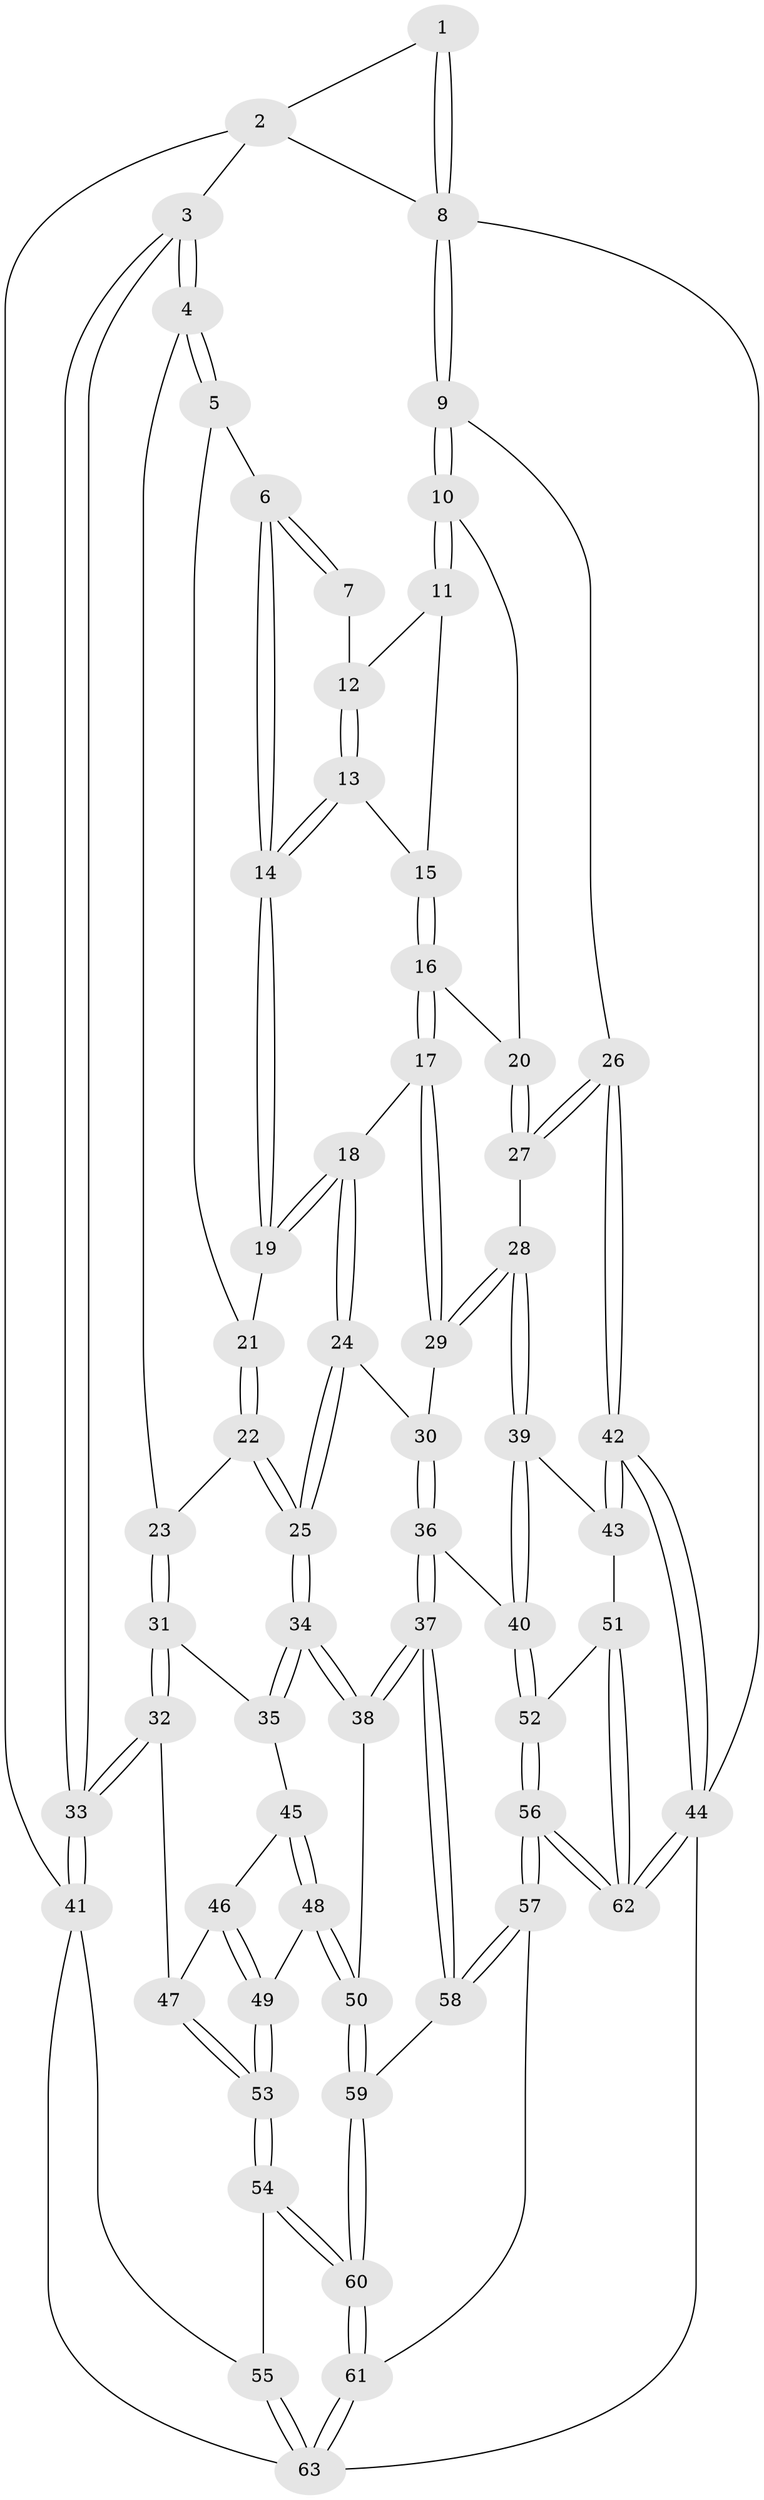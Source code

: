// Generated by graph-tools (version 1.1) at 2025/11/02/27/25 16:11:58]
// undirected, 63 vertices, 154 edges
graph export_dot {
graph [start="1"]
  node [color=gray90,style=filled];
  1 [pos="+0.6138544555947724+0"];
  2 [pos="+0+0"];
  3 [pos="+0+0"];
  4 [pos="+0+0.08645185093578141"];
  5 [pos="+0.3276460785720714+0.15489573607100682"];
  6 [pos="+0.4373043803523626+0.09882229794585866"];
  7 [pos="+0.6137885544535276+0"];
  8 [pos="+1+0"];
  9 [pos="+1+0"];
  10 [pos="+0.8796983878229149+0.16218947179799983"];
  11 [pos="+0.6617287212252225+0"];
  12 [pos="+0.6486421004131021+0"];
  13 [pos="+0.6114512895124495+0.147441325086609"];
  14 [pos="+0.5652942443110061+0.26675992342174026"];
  15 [pos="+0.72940862987161+0.21052379410214597"];
  16 [pos="+0.7896783679751807+0.3145294683255808"];
  17 [pos="+0.7830481784034931+0.32310667764462947"];
  18 [pos="+0.5660808959869039+0.2916734047738996"];
  19 [pos="+0.5657939811928009+0.2910230209199169"];
  20 [pos="+0.8230916674354967+0.28873469546524133"];
  21 [pos="+0.3778479930113623+0.23691367510234754"];
  22 [pos="+0.3509448769704995+0.40128968085014094"];
  23 [pos="+0.24271029769289756+0.38728643021388004"];
  24 [pos="+0.5031724195131726+0.42205957417017914"];
  25 [pos="+0.41841740117902787+0.4501461498004453"];
  26 [pos="+1+0.3997030632017582"];
  27 [pos="+1+0.3995077672696828"];
  28 [pos="+0.8062613347746727+0.5084965750621774"];
  29 [pos="+0.7877797765721167+0.4126314849634403"];
  30 [pos="+0.5321446779241793+0.44821143594275414"];
  31 [pos="+0.19302600877213572+0.5154300547856332"];
  32 [pos="+0.06267844537814599+0.5977552844046129"];
  33 [pos="+0+0.5614950051344404"];
  34 [pos="+0.38202108750925323+0.5824875299070995"];
  35 [pos="+0.3469251962178443+0.5935045233957054"];
  36 [pos="+0.6757302262132205+0.6320159945942454"];
  37 [pos="+0.5581738010067049+0.7210225361837463"];
  38 [pos="+0.413449118807377+0.6170317854114161"];
  39 [pos="+0.7883116382235561+0.5764693791204695"];
  40 [pos="+0.6930782964973312+0.6295884428600156"];
  41 [pos="+0+0.7830512645733987"];
  42 [pos="+1+0.7341892998157823"];
  43 [pos="+0.8606789864049952+0.6255874394425263"];
  44 [pos="+1+1"];
  45 [pos="+0.3408849101849239+0.5999389358899859"];
  46 [pos="+0.244727239723977+0.6263390947899534"];
  47 [pos="+0.07555622170076208+0.6094312890894107"];
  48 [pos="+0.2720368727190981+0.7350726682237785"];
  49 [pos="+0.2249093446035276+0.7339764214026238"];
  50 [pos="+0.33478417284398687+0.7949987126841679"];
  51 [pos="+0.8661276929762644+0.8672950314644465"];
  52 [pos="+0.7228517189186265+0.7004367556947609"];
  53 [pos="+0.17728515549419332+0.739091253049837"];
  54 [pos="+0.13576253333892646+0.8935703102898729"];
  55 [pos="+0.11923705146162113+0.904210182811066"];
  56 [pos="+0.7702265662047133+1"];
  57 [pos="+0.7274498576883696+1"];
  58 [pos="+0.5515904569725704+0.7439959429631892"];
  59 [pos="+0.37012226933011344+0.8523385412049489"];
  60 [pos="+0.34873565841598536+0.9170963528766721"];
  61 [pos="+0.45361938999461987+1"];
  62 [pos="+1+1"];
  63 [pos="+0.10771635378019065+1"];
  1 -- 2;
  1 -- 8;
  1 -- 8;
  2 -- 3;
  2 -- 8;
  2 -- 41;
  3 -- 4;
  3 -- 4;
  3 -- 33;
  3 -- 33;
  4 -- 5;
  4 -- 5;
  4 -- 23;
  5 -- 6;
  5 -- 21;
  6 -- 7;
  6 -- 7;
  6 -- 14;
  6 -- 14;
  7 -- 12;
  8 -- 9;
  8 -- 9;
  8 -- 44;
  9 -- 10;
  9 -- 10;
  9 -- 26;
  10 -- 11;
  10 -- 11;
  10 -- 20;
  11 -- 12;
  11 -- 15;
  12 -- 13;
  12 -- 13;
  13 -- 14;
  13 -- 14;
  13 -- 15;
  14 -- 19;
  14 -- 19;
  15 -- 16;
  15 -- 16;
  16 -- 17;
  16 -- 17;
  16 -- 20;
  17 -- 18;
  17 -- 29;
  17 -- 29;
  18 -- 19;
  18 -- 19;
  18 -- 24;
  18 -- 24;
  19 -- 21;
  20 -- 27;
  20 -- 27;
  21 -- 22;
  21 -- 22;
  22 -- 23;
  22 -- 25;
  22 -- 25;
  23 -- 31;
  23 -- 31;
  24 -- 25;
  24 -- 25;
  24 -- 30;
  25 -- 34;
  25 -- 34;
  26 -- 27;
  26 -- 27;
  26 -- 42;
  26 -- 42;
  27 -- 28;
  28 -- 29;
  28 -- 29;
  28 -- 39;
  28 -- 39;
  29 -- 30;
  30 -- 36;
  30 -- 36;
  31 -- 32;
  31 -- 32;
  31 -- 35;
  32 -- 33;
  32 -- 33;
  32 -- 47;
  33 -- 41;
  33 -- 41;
  34 -- 35;
  34 -- 35;
  34 -- 38;
  34 -- 38;
  35 -- 45;
  36 -- 37;
  36 -- 37;
  36 -- 40;
  37 -- 38;
  37 -- 38;
  37 -- 58;
  37 -- 58;
  38 -- 50;
  39 -- 40;
  39 -- 40;
  39 -- 43;
  40 -- 52;
  40 -- 52;
  41 -- 55;
  41 -- 63;
  42 -- 43;
  42 -- 43;
  42 -- 44;
  42 -- 44;
  43 -- 51;
  44 -- 62;
  44 -- 62;
  44 -- 63;
  45 -- 46;
  45 -- 48;
  45 -- 48;
  46 -- 47;
  46 -- 49;
  46 -- 49;
  47 -- 53;
  47 -- 53;
  48 -- 49;
  48 -- 50;
  48 -- 50;
  49 -- 53;
  49 -- 53;
  50 -- 59;
  50 -- 59;
  51 -- 52;
  51 -- 62;
  51 -- 62;
  52 -- 56;
  52 -- 56;
  53 -- 54;
  53 -- 54;
  54 -- 55;
  54 -- 60;
  54 -- 60;
  55 -- 63;
  55 -- 63;
  56 -- 57;
  56 -- 57;
  56 -- 62;
  56 -- 62;
  57 -- 58;
  57 -- 58;
  57 -- 61;
  58 -- 59;
  59 -- 60;
  59 -- 60;
  60 -- 61;
  60 -- 61;
  61 -- 63;
  61 -- 63;
}
